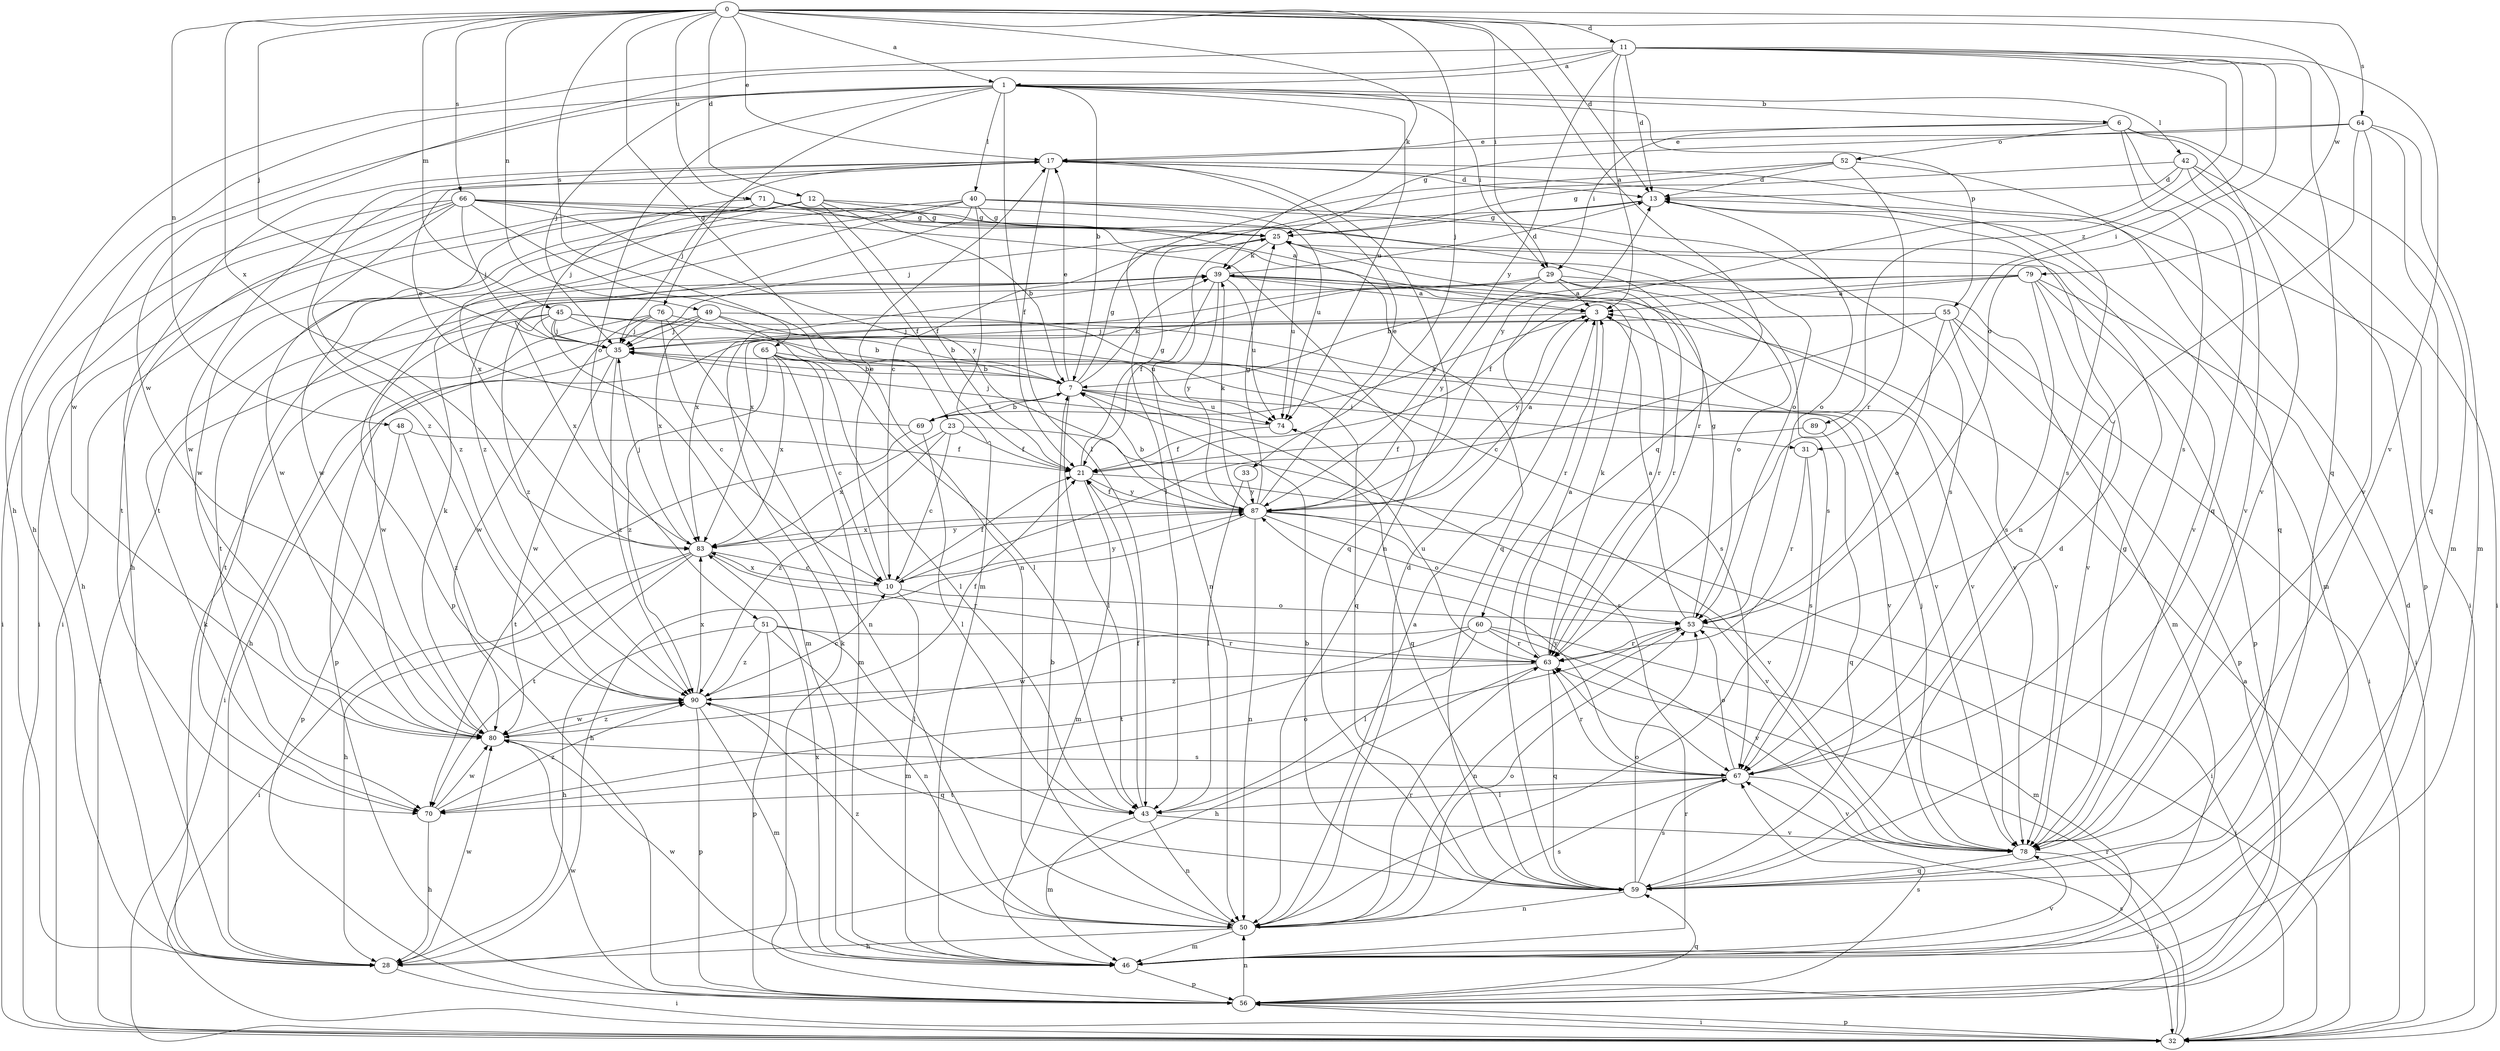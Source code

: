 strict digraph  {
0;
1;
3;
6;
7;
10;
11;
12;
13;
17;
21;
23;
25;
28;
29;
31;
32;
33;
35;
39;
40;
42;
43;
45;
46;
48;
49;
50;
51;
52;
53;
55;
56;
59;
60;
63;
64;
65;
66;
67;
69;
70;
71;
74;
76;
78;
79;
80;
83;
87;
89;
90;
0 -> 1  [label=a];
0 -> 11  [label=d];
0 -> 12  [label=d];
0 -> 13  [label=d];
0 -> 17  [label=e];
0 -> 23  [label=g];
0 -> 29  [label=i];
0 -> 33  [label=j];
0 -> 35  [label=j];
0 -> 39  [label=k];
0 -> 45  [label=m];
0 -> 48  [label=n];
0 -> 49  [label=n];
0 -> 59  [label=q];
0 -> 64  [label=s];
0 -> 65  [label=s];
0 -> 66  [label=s];
0 -> 71  [label=u];
0 -> 79  [label=w];
0 -> 83  [label=x];
1 -> 6  [label=b];
1 -> 7  [label=b];
1 -> 28  [label=h];
1 -> 29  [label=i];
1 -> 35  [label=j];
1 -> 40  [label=l];
1 -> 42  [label=l];
1 -> 43  [label=l];
1 -> 51  [label=o];
1 -> 55  [label=p];
1 -> 74  [label=u];
1 -> 76  [label=v];
1 -> 80  [label=w];
3 -> 35  [label=j];
3 -> 60  [label=r];
3 -> 78  [label=v];
3 -> 87  [label=y];
6 -> 17  [label=e];
6 -> 29  [label=i];
6 -> 46  [label=m];
6 -> 52  [label=o];
6 -> 59  [label=q];
6 -> 67  [label=s];
6 -> 78  [label=v];
7 -> 17  [label=e];
7 -> 25  [label=g];
7 -> 31  [label=i];
7 -> 39  [label=k];
7 -> 43  [label=l];
7 -> 59  [label=q];
7 -> 69  [label=t];
7 -> 74  [label=u];
10 -> 17  [label=e];
10 -> 21  [label=f];
10 -> 46  [label=m];
10 -> 53  [label=o];
10 -> 83  [label=x];
10 -> 87  [label=y];
11 -> 1  [label=a];
11 -> 3  [label=a];
11 -> 13  [label=d];
11 -> 28  [label=h];
11 -> 31  [label=i];
11 -> 53  [label=o];
11 -> 59  [label=q];
11 -> 78  [label=v];
11 -> 80  [label=w];
11 -> 87  [label=y];
11 -> 89  [label=z];
12 -> 7  [label=b];
12 -> 21  [label=f];
12 -> 25  [label=g];
12 -> 32  [label=i];
12 -> 63  [label=r];
12 -> 80  [label=w];
12 -> 83  [label=x];
13 -> 25  [label=g];
13 -> 35  [label=j];
13 -> 46  [label=m];
13 -> 53  [label=o];
17 -> 13  [label=d];
17 -> 21  [label=f];
17 -> 28  [label=h];
17 -> 32  [label=i];
17 -> 35  [label=j];
17 -> 50  [label=n];
17 -> 67  [label=s];
17 -> 80  [label=w];
17 -> 90  [label=z];
21 -> 25  [label=g];
21 -> 46  [label=m];
21 -> 78  [label=v];
21 -> 87  [label=y];
23 -> 10  [label=c];
23 -> 21  [label=f];
23 -> 67  [label=s];
23 -> 83  [label=x];
23 -> 90  [label=z];
25 -> 39  [label=k];
25 -> 50  [label=n];
25 -> 67  [label=s];
25 -> 74  [label=u];
28 -> 32  [label=i];
28 -> 39  [label=k];
28 -> 80  [label=w];
29 -> 3  [label=a];
29 -> 46  [label=m];
29 -> 53  [label=o];
29 -> 63  [label=r];
29 -> 70  [label=t];
29 -> 83  [label=x];
29 -> 87  [label=y];
31 -> 63  [label=r];
31 -> 67  [label=s];
32 -> 3  [label=a];
32 -> 56  [label=p];
32 -> 63  [label=r];
32 -> 67  [label=s];
33 -> 43  [label=l];
33 -> 87  [label=y];
35 -> 7  [label=b];
35 -> 32  [label=i];
35 -> 80  [label=w];
35 -> 90  [label=z];
39 -> 3  [label=a];
39 -> 13  [label=d];
39 -> 21  [label=f];
39 -> 63  [label=r];
39 -> 74  [label=u];
39 -> 78  [label=v];
39 -> 87  [label=y];
39 -> 90  [label=z];
40 -> 25  [label=g];
40 -> 46  [label=m];
40 -> 53  [label=o];
40 -> 56  [label=p];
40 -> 67  [label=s];
40 -> 70  [label=t];
40 -> 74  [label=u];
40 -> 80  [label=w];
40 -> 90  [label=z];
42 -> 13  [label=d];
42 -> 25  [label=g];
42 -> 32  [label=i];
42 -> 56  [label=p];
42 -> 78  [label=v];
42 -> 87  [label=y];
43 -> 21  [label=f];
43 -> 46  [label=m];
43 -> 50  [label=n];
43 -> 78  [label=v];
45 -> 32  [label=i];
45 -> 35  [label=j];
45 -> 46  [label=m];
45 -> 59  [label=q];
45 -> 74  [label=u];
45 -> 78  [label=v];
45 -> 80  [label=w];
45 -> 83  [label=x];
46 -> 56  [label=p];
46 -> 63  [label=r];
46 -> 78  [label=v];
46 -> 80  [label=w];
46 -> 83  [label=x];
48 -> 21  [label=f];
48 -> 56  [label=p];
48 -> 90  [label=z];
49 -> 7  [label=b];
49 -> 35  [label=j];
49 -> 43  [label=l];
49 -> 56  [label=p];
49 -> 67  [label=s];
49 -> 83  [label=x];
50 -> 3  [label=a];
50 -> 7  [label=b];
50 -> 13  [label=d];
50 -> 28  [label=h];
50 -> 46  [label=m];
50 -> 53  [label=o];
50 -> 63  [label=r];
50 -> 67  [label=s];
50 -> 90  [label=z];
51 -> 28  [label=h];
51 -> 43  [label=l];
51 -> 50  [label=n];
51 -> 56  [label=p];
51 -> 63  [label=r];
51 -> 90  [label=z];
52 -> 10  [label=c];
52 -> 13  [label=d];
52 -> 43  [label=l];
52 -> 59  [label=q];
52 -> 63  [label=r];
53 -> 3  [label=a];
53 -> 25  [label=g];
53 -> 32  [label=i];
53 -> 50  [label=n];
53 -> 63  [label=r];
55 -> 10  [label=c];
55 -> 28  [label=h];
55 -> 32  [label=i];
55 -> 35  [label=j];
55 -> 53  [label=o];
55 -> 56  [label=p];
55 -> 78  [label=v];
56 -> 13  [label=d];
56 -> 32  [label=i];
56 -> 39  [label=k];
56 -> 50  [label=n];
56 -> 59  [label=q];
56 -> 67  [label=s];
56 -> 80  [label=w];
59 -> 7  [label=b];
59 -> 13  [label=d];
59 -> 50  [label=n];
59 -> 53  [label=o];
59 -> 67  [label=s];
60 -> 43  [label=l];
60 -> 46  [label=m];
60 -> 63  [label=r];
60 -> 70  [label=t];
60 -> 78  [label=v];
60 -> 80  [label=w];
63 -> 3  [label=a];
63 -> 28  [label=h];
63 -> 39  [label=k];
63 -> 59  [label=q];
63 -> 74  [label=u];
63 -> 90  [label=z];
64 -> 17  [label=e];
64 -> 25  [label=g];
64 -> 46  [label=m];
64 -> 50  [label=n];
64 -> 59  [label=q];
64 -> 78  [label=v];
65 -> 7  [label=b];
65 -> 10  [label=c];
65 -> 43  [label=l];
65 -> 46  [label=m];
65 -> 78  [label=v];
65 -> 83  [label=x];
65 -> 90  [label=z];
66 -> 25  [label=g];
66 -> 28  [label=h];
66 -> 32  [label=i];
66 -> 35  [label=j];
66 -> 50  [label=n];
66 -> 59  [label=q];
66 -> 70  [label=t];
66 -> 78  [label=v];
66 -> 87  [label=y];
66 -> 90  [label=z];
67 -> 43  [label=l];
67 -> 53  [label=o];
67 -> 63  [label=r];
67 -> 70  [label=t];
67 -> 78  [label=v];
67 -> 87  [label=y];
69 -> 3  [label=a];
69 -> 7  [label=b];
69 -> 17  [label=e];
69 -> 43  [label=l];
69 -> 70  [label=t];
70 -> 28  [label=h];
70 -> 53  [label=o];
70 -> 80  [label=w];
70 -> 90  [label=z];
71 -> 3  [label=a];
71 -> 21  [label=f];
71 -> 25  [label=g];
71 -> 32  [label=i];
71 -> 35  [label=j];
71 -> 59  [label=q];
71 -> 80  [label=w];
74 -> 21  [label=f];
74 -> 35  [label=j];
76 -> 7  [label=b];
76 -> 10  [label=c];
76 -> 35  [label=j];
76 -> 50  [label=n];
76 -> 70  [label=t];
76 -> 80  [label=w];
78 -> 25  [label=g];
78 -> 32  [label=i];
78 -> 35  [label=j];
78 -> 59  [label=q];
79 -> 3  [label=a];
79 -> 7  [label=b];
79 -> 21  [label=f];
79 -> 32  [label=i];
79 -> 56  [label=p];
79 -> 67  [label=s];
79 -> 78  [label=v];
79 -> 83  [label=x];
80 -> 39  [label=k];
80 -> 67  [label=s];
80 -> 90  [label=z];
83 -> 10  [label=c];
83 -> 28  [label=h];
83 -> 32  [label=i];
83 -> 35  [label=j];
83 -> 63  [label=r];
83 -> 70  [label=t];
83 -> 87  [label=y];
87 -> 3  [label=a];
87 -> 7  [label=b];
87 -> 17  [label=e];
87 -> 21  [label=f];
87 -> 25  [label=g];
87 -> 28  [label=h];
87 -> 32  [label=i];
87 -> 39  [label=k];
87 -> 50  [label=n];
87 -> 53  [label=o];
87 -> 78  [label=v];
87 -> 83  [label=x];
89 -> 21  [label=f];
89 -> 59  [label=q];
90 -> 10  [label=c];
90 -> 21  [label=f];
90 -> 46  [label=m];
90 -> 56  [label=p];
90 -> 59  [label=q];
90 -> 80  [label=w];
90 -> 83  [label=x];
}
